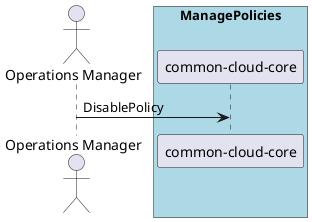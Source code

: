 @startuml
Actor "Operations Manager" as A

box "ManagePolicies" #lightblue
participant "common-cloud-core" as S
A -> S : DisablePolicy
end box

@enduml
